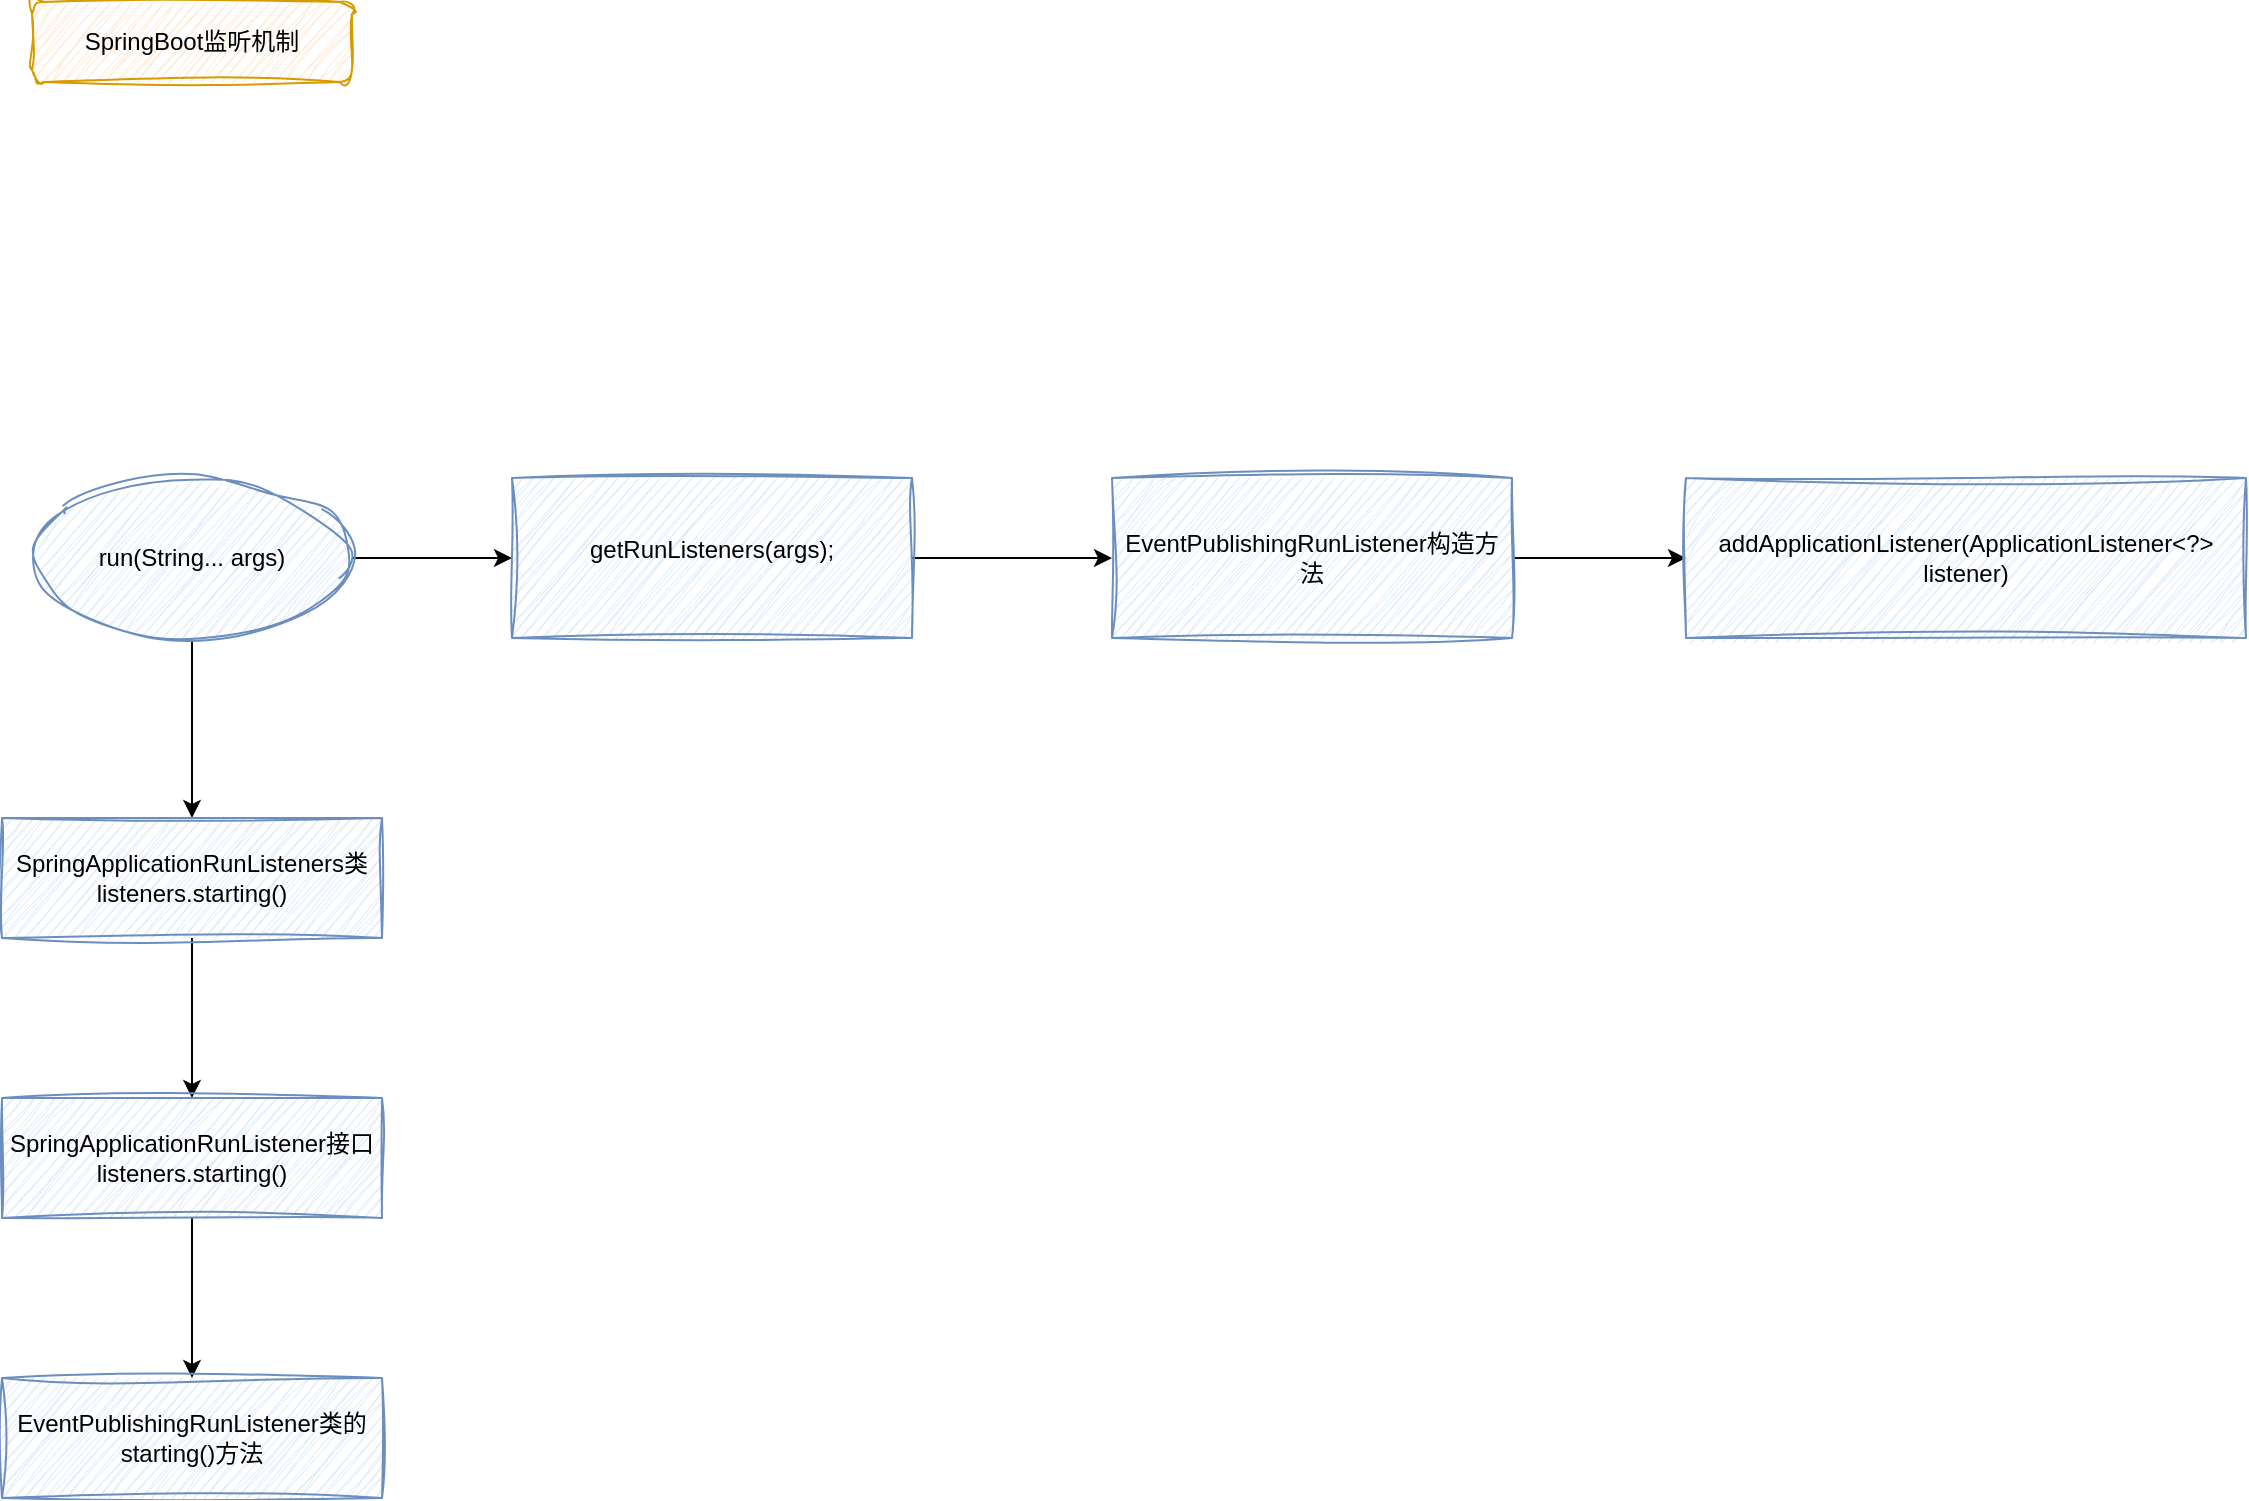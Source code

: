 <mxfile version="28.1.2">
  <diagram name="第 1 页" id="PSl1u1BglQWdJnfaEz9b">
    <mxGraphModel dx="2040" dy="730" grid="1" gridSize="10" guides="1" tooltips="1" connect="1" arrows="1" fold="1" page="1" pageScale="1" pageWidth="827" pageHeight="1169" math="0" shadow="0">
      <root>
        <mxCell id="0" />
        <mxCell id="1" parent="0" />
        <mxCell id="O35hwrU90b6vnKT5RkCT-1" value="SpringBoot监听机制" style="rounded=1;whiteSpace=wrap;html=1;fillColor=#ffe6cc;strokeColor=#d79b00;sketch=1;curveFitting=1;jiggle=2;" vertex="1" parent="1">
          <mxGeometry width="160" height="40" as="geometry" />
        </mxCell>
        <mxCell id="O35hwrU90b6vnKT5RkCT-4" value="" style="edgeStyle=orthogonalEdgeStyle;rounded=0;orthogonalLoop=1;jettySize=auto;html=1;" edge="1" parent="1" source="O35hwrU90b6vnKT5RkCT-2">
          <mxGeometry relative="1" as="geometry">
            <mxPoint x="240" y="278" as="targetPoint" />
          </mxGeometry>
        </mxCell>
        <mxCell id="O35hwrU90b6vnKT5RkCT-11" value="" style="edgeStyle=orthogonalEdgeStyle;rounded=0;orthogonalLoop=1;jettySize=auto;html=1;" edge="1" parent="1" source="O35hwrU90b6vnKT5RkCT-2" target="O35hwrU90b6vnKT5RkCT-10">
          <mxGeometry relative="1" as="geometry" />
        </mxCell>
        <mxCell id="O35hwrU90b6vnKT5RkCT-2" value="&lt;div class=&quot;lake-content&quot;&gt;&lt;span class=&quot;ne-text&quot;&gt;run(String... args)&lt;/span&gt;&lt;/div&gt;" style="ellipse;whiteSpace=wrap;html=1;sketch=1;curveFitting=1;jiggle=2;fillColor=#dae8fc;strokeColor=#6c8ebf;" vertex="1" parent="1">
          <mxGeometry y="238" width="160" height="80" as="geometry" />
        </mxCell>
        <mxCell id="O35hwrU90b6vnKT5RkCT-7" value="" style="edgeStyle=orthogonalEdgeStyle;rounded=0;orthogonalLoop=1;jettySize=auto;html=1;" edge="1" parent="1" source="O35hwrU90b6vnKT5RkCT-5" target="O35hwrU90b6vnKT5RkCT-6">
          <mxGeometry relative="1" as="geometry" />
        </mxCell>
        <mxCell id="O35hwrU90b6vnKT5RkCT-5" value="EventPublishingRunListener构造方法" style="rounded=0;whiteSpace=wrap;html=1;fillColor=#dae8fc;strokeColor=#6c8ebf;sketch=1;curveFitting=1;jiggle=2;" vertex="1" parent="1">
          <mxGeometry x="540" y="238" width="200" height="80" as="geometry" />
        </mxCell>
        <mxCell id="O35hwrU90b6vnKT5RkCT-6" value="addApplicationListener(ApplicationListener&amp;lt;?&amp;gt; listener)" style="rounded=0;whiteSpace=wrap;html=1;fillColor=#dae8fc;strokeColor=#6c8ebf;sketch=1;curveFitting=1;jiggle=2;" vertex="1" parent="1">
          <mxGeometry x="827" y="238" width="280" height="80" as="geometry" />
        </mxCell>
        <mxCell id="O35hwrU90b6vnKT5RkCT-9" style="edgeStyle=orthogonalEdgeStyle;rounded=0;orthogonalLoop=1;jettySize=auto;html=1;entryX=0;entryY=0.5;entryDx=0;entryDy=0;" edge="1" parent="1" source="O35hwrU90b6vnKT5RkCT-8" target="O35hwrU90b6vnKT5RkCT-5">
          <mxGeometry relative="1" as="geometry" />
        </mxCell>
        <mxCell id="O35hwrU90b6vnKT5RkCT-8" value="&lt;div class=&quot;lake-content&quot;&gt;&lt;p style=&quot;margin: 0; padding: 0; min-height: 24px&quot; class=&quot;ne-p&quot; id=&quot;u0cedb32c&quot;&gt;&lt;span class=&quot;ne-text&quot;&gt;getRunListeners(args);&lt;/span&gt;&lt;/p&gt;&lt;/div&gt;" style="rounded=0;whiteSpace=wrap;html=1;fillColor=#dae8fc;strokeColor=#6c8ebf;sketch=1;curveFitting=1;jiggle=2;" vertex="1" parent="1">
          <mxGeometry x="240" y="238" width="200" height="80" as="geometry" />
        </mxCell>
        <mxCell id="O35hwrU90b6vnKT5RkCT-13" value="" style="edgeStyle=orthogonalEdgeStyle;rounded=0;orthogonalLoop=1;jettySize=auto;html=1;" edge="1" parent="1" source="O35hwrU90b6vnKT5RkCT-10" target="O35hwrU90b6vnKT5RkCT-12">
          <mxGeometry relative="1" as="geometry" />
        </mxCell>
        <mxCell id="O35hwrU90b6vnKT5RkCT-10" value="&lt;div class=&quot;lake-content&quot;&gt;&lt;span class=&quot;ne-text&quot;&gt;SpringApplicationRunListeners类 listeners.starting()&lt;/span&gt;&lt;/div&gt;" style="whiteSpace=wrap;html=1;fillColor=#dae8fc;strokeColor=#6c8ebf;sketch=1;curveFitting=1;jiggle=2;" vertex="1" parent="1">
          <mxGeometry x="-15" y="408" width="190" height="60" as="geometry" />
        </mxCell>
        <mxCell id="O35hwrU90b6vnKT5RkCT-15" value="" style="edgeStyle=orthogonalEdgeStyle;rounded=0;orthogonalLoop=1;jettySize=auto;html=1;" edge="1" parent="1" source="O35hwrU90b6vnKT5RkCT-12" target="O35hwrU90b6vnKT5RkCT-14">
          <mxGeometry relative="1" as="geometry" />
        </mxCell>
        <mxCell id="O35hwrU90b6vnKT5RkCT-12" value="&lt;div class=&quot;lake-content&quot;&gt;&lt;span class=&quot;ne-text&quot;&gt;SpringApplicationRunListener接口 listeners.starting()&lt;/span&gt;&lt;/div&gt;" style="whiteSpace=wrap;html=1;fillColor=#dae8fc;strokeColor=#6c8ebf;sketch=1;curveFitting=1;jiggle=2;" vertex="1" parent="1">
          <mxGeometry x="-15" y="548" width="190" height="60" as="geometry" />
        </mxCell>
        <mxCell id="O35hwrU90b6vnKT5RkCT-14" value="&lt;div class=&quot;lake-content&quot;&gt;&lt;div class=&quot;lake-content&quot;&gt;&lt;span class=&quot;ne-text&quot;&gt;EventPublishingRunListener类的&lt;/span&gt;&lt;/div&gt;&lt;div class=&quot;lake-content&quot;&gt;starting()方法&lt;/div&gt;&lt;/div&gt;" style="whiteSpace=wrap;html=1;fillColor=#dae8fc;strokeColor=#6c8ebf;sketch=1;curveFitting=1;jiggle=2;" vertex="1" parent="1">
          <mxGeometry x="-15" y="688" width="190" height="60" as="geometry" />
        </mxCell>
      </root>
    </mxGraphModel>
  </diagram>
</mxfile>
